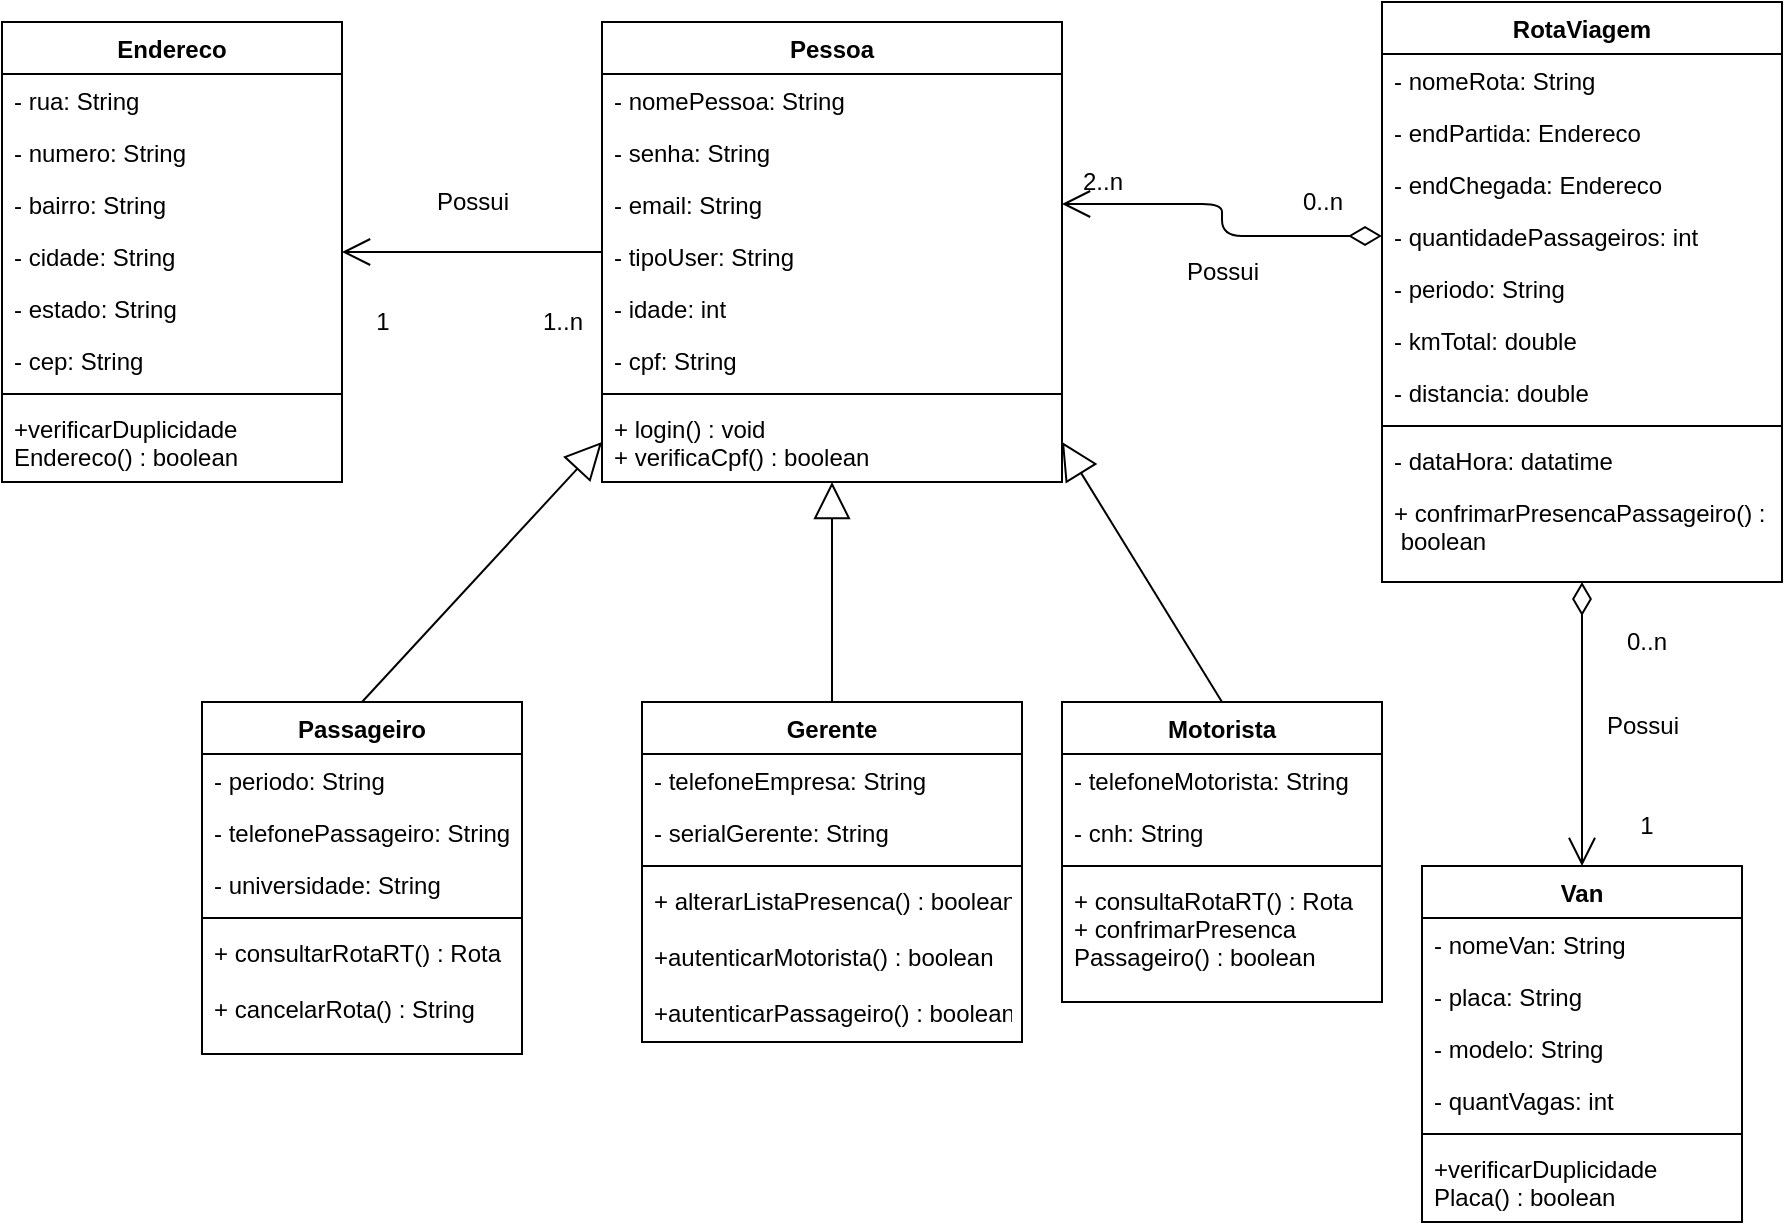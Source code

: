 <mxfile version="13.3.5" type="google"><diagram id="uwV7njx_Obdk5unX94uD" name="Page-1"><mxGraphModel dx="1422" dy="762" grid="1" gridSize="10" guides="1" tooltips="1" connect="1" arrows="1" fold="1" page="1" pageScale="1" pageWidth="1654" pageHeight="2336" math="0" shadow="0"><root><mxCell id="0"/><mxCell id="1" parent="0"/><mxCell id="aB8fBWrti3YY_W4qMNPv-84" value="" style="endArrow=block;endSize=16;endFill=0;html=1;exitX=0.5;exitY=0;exitDx=0;exitDy=0;gradientColor=none;" parent="1" source="aB8fBWrti3YY_W4qMNPv-76" target="aB8fBWrti3YY_W4qMNPv-7" edge="1"><mxGeometry width="160" relative="1" as="geometry"><mxPoint x="820" y="560" as="sourcePoint"/><mxPoint x="980" y="560" as="targetPoint"/></mxGeometry></mxCell><mxCell id="aB8fBWrti3YY_W4qMNPv-85" value="" style="endArrow=block;endSize=16;endFill=0;html=1;exitX=0.5;exitY=0;exitDx=0;exitDy=0;entryX=1;entryY=0.5;entryDx=0;entryDy=0;gradientColor=none;" parent="1" source="aB8fBWrti3YY_W4qMNPv-49" target="aB8fBWrti3YY_W4qMNPv-7" edge="1"><mxGeometry x="-0.146" y="-8" width="160" relative="1" as="geometry"><mxPoint x="820" y="560" as="sourcePoint"/><mxPoint x="980" y="560" as="targetPoint"/><mxPoint y="1" as="offset"/></mxGeometry></mxCell><mxCell id="aB8fBWrti3YY_W4qMNPv-86" value="" style="endArrow=block;endSize=16;endFill=0;html=1;exitX=0.5;exitY=0;exitDx=0;exitDy=0;entryX=0;entryY=0.5;entryDx=0;entryDy=0;gradientColor=none;" parent="1" source="aB8fBWrti3YY_W4qMNPv-69" target="aB8fBWrti3YY_W4qMNPv-7" edge="1"><mxGeometry width="160" relative="1" as="geometry"><mxPoint x="820" y="560" as="sourcePoint"/><mxPoint x="980" y="560" as="targetPoint"/></mxGeometry></mxCell><mxCell id="aB8fBWrti3YY_W4qMNPv-89" value="Possui" style="text;html=1;align=center;verticalAlign=middle;resizable=0;points=[];autosize=1;" parent="1" vertex="1"><mxGeometry x="580" y="440" width="50" height="20" as="geometry"/></mxCell><mxCell id="aB8fBWrti3YY_W4qMNPv-90" value="" style="endArrow=open;endFill=1;endSize=12;html=1;gradientColor=none;" parent="1" source="289Lm7kxIHQ-sluSuXJT-36" target="289Lm7kxIHQ-sluSuXJT-11" edge="1"><mxGeometry width="160" relative="1" as="geometry"><mxPoint x="820" y="690" as="sourcePoint"/><mxPoint x="980" y="690" as="targetPoint"/></mxGeometry></mxCell><mxCell id="aB8fBWrti3YY_W4qMNPv-91" value="1..n" style="text;html=1;align=center;verticalAlign=middle;resizable=0;points=[];autosize=1;" parent="1" vertex="1"><mxGeometry x="630" y="500" width="40" height="20" as="geometry"/></mxCell><mxCell id="aB8fBWrti3YY_W4qMNPv-92" value="1" style="text;html=1;align=center;verticalAlign=middle;resizable=0;points=[];autosize=1;" parent="1" vertex="1"><mxGeometry x="550" y="500" width="20" height="20" as="geometry"/></mxCell><mxCell id="aB8fBWrti3YY_W4qMNPv-104" value="Possui" style="text;html=1;align=center;verticalAlign=middle;resizable=0;points=[];autosize=1;" parent="1" vertex="1"><mxGeometry x="1165" y="702" width="50" height="20" as="geometry"/></mxCell><mxCell id="aB8fBWrti3YY_W4qMNPv-106" value="Possui" style="text;html=1;align=center;verticalAlign=middle;resizable=0;points=[];autosize=1;" parent="1" vertex="1"><mxGeometry x="955" y="475" width="50" height="20" as="geometry"/></mxCell><mxCell id="aB8fBWrti3YY_W4qMNPv-107" value="2..n" style="text;html=1;align=center;verticalAlign=middle;resizable=0;points=[];autosize=1;" parent="1" vertex="1"><mxGeometry x="900" y="430" width="40" height="20" as="geometry"/></mxCell><mxCell id="aB8fBWrti3YY_W4qMNPv-108" value="0..n" style="text;html=1;align=center;verticalAlign=middle;resizable=0;points=[];autosize=1;" parent="1" vertex="1"><mxGeometry x="1010" y="440" width="40" height="20" as="geometry"/></mxCell><mxCell id="aB8fBWrti3YY_W4qMNPv-111" value="0..n" style="text;html=1;align=center;verticalAlign=middle;resizable=0;points=[];autosize=1;" parent="1" vertex="1"><mxGeometry x="1172" y="660" width="40" height="20" as="geometry"/></mxCell><mxCell id="aB8fBWrti3YY_W4qMNPv-112" value="1&lt;br&gt;" style="text;html=1;align=center;verticalAlign=middle;resizable=0;points=[];autosize=1;" parent="1" vertex="1"><mxGeometry x="1182" y="752" width="20" height="20" as="geometry"/></mxCell><mxCell id="fzljfgsgTbaBpdMrb-og-1" value="" style="endArrow=open;html=1;endSize=12;startArrow=diamondThin;startSize=14;startFill=0;edgeStyle=orthogonalEdgeStyle;align=left;verticalAlign=bottom;entryX=0.5;entryY=0;entryDx=0;entryDy=0;" parent="1" source="fzljfgsgTbaBpdMrb-og-4" target="289Lm7kxIHQ-sluSuXJT-24" edge="1"><mxGeometry x="-1" y="3" relative="1" as="geometry"><mxPoint x="1160" y="650" as="sourcePoint"/><mxPoint x="1340" y="690" as="targetPoint"/></mxGeometry></mxCell><mxCell id="fzljfgsgTbaBpdMrb-og-2" value="" style="endArrow=open;html=1;endSize=12;startArrow=diamondThin;startSize=14;startFill=0;edgeStyle=orthogonalEdgeStyle;align=left;verticalAlign=bottom;entryX=1;entryY=0.5;entryDx=0;entryDy=0;gradientColor=none;" parent="1" source="fzljfgsgTbaBpdMrb-og-8" target="aB8fBWrti3YY_W4qMNPv-2" edge="1"><mxGeometry x="-1" y="3" relative="1" as="geometry"><mxPoint x="1070" y="517" as="sourcePoint"/><mxPoint x="1340" y="580" as="targetPoint"/></mxGeometry></mxCell><mxCell id="289Lm7kxIHQ-sluSuXJT-24" value="Van" style="swimlane;fontStyle=1;align=center;verticalAlign=top;childLayout=stackLayout;horizontal=1;startSize=26;horizontalStack=0;resizeParent=1;resizeParentMax=0;resizeLast=0;collapsible=1;marginBottom=0;gradientColor=none;" parent="1" vertex="1"><mxGeometry x="1080" y="782" width="160" height="178" as="geometry"/></mxCell><mxCell id="289Lm7kxIHQ-sluSuXJT-28" value="- nomeVan: String" style="text;strokeColor=none;fillColor=none;align=left;verticalAlign=top;spacingLeft=4;spacingRight=4;overflow=hidden;rotatable=0;points=[[0,0.5],[1,0.5]];portConstraint=eastwest;" parent="289Lm7kxIHQ-sluSuXJT-24" vertex="1"><mxGeometry y="26" width="160" height="26" as="geometry"/></mxCell><mxCell id="289Lm7kxIHQ-sluSuXJT-29" value="- placa: String&#10;" style="text;strokeColor=none;fillColor=none;align=left;verticalAlign=top;spacingLeft=4;spacingRight=4;overflow=hidden;rotatable=0;points=[[0,0.5],[1,0.5]];portConstraint=eastwest;" parent="289Lm7kxIHQ-sluSuXJT-24" vertex="1"><mxGeometry y="52" width="160" height="26" as="geometry"/></mxCell><mxCell id="289Lm7kxIHQ-sluSuXJT-30" value="- modelo: String" style="text;strokeColor=none;fillColor=none;align=left;verticalAlign=top;spacingLeft=4;spacingRight=4;overflow=hidden;rotatable=0;points=[[0,0.5],[1,0.5]];portConstraint=eastwest;" parent="289Lm7kxIHQ-sluSuXJT-24" vertex="1"><mxGeometry y="78" width="160" height="26" as="geometry"/></mxCell><mxCell id="289Lm7kxIHQ-sluSuXJT-34" value="- quantVagas: int&#10;" style="text;strokeColor=none;fillColor=none;align=left;verticalAlign=top;spacingLeft=4;spacingRight=4;overflow=hidden;rotatable=0;points=[[0,0.5],[1,0.5]];portConstraint=eastwest;" parent="289Lm7kxIHQ-sluSuXJT-24" vertex="1"><mxGeometry y="104" width="160" height="26" as="geometry"/></mxCell><mxCell id="289Lm7kxIHQ-sluSuXJT-31" value="" style="line;strokeWidth=1;fillColor=none;align=left;verticalAlign=middle;spacingTop=-1;spacingLeft=3;spacingRight=3;rotatable=0;labelPosition=right;points=[];portConstraint=eastwest;gradientColor=none;" parent="289Lm7kxIHQ-sluSuXJT-24" vertex="1"><mxGeometry y="130" width="160" height="8" as="geometry"/></mxCell><mxCell id="afjtY7o_CbcSbW79qGm0-13" value="+verificarDuplicidade&#10;Placa() : boolean" style="text;strokeColor=none;fillColor=none;align=left;verticalAlign=top;spacingLeft=4;spacingRight=4;overflow=hidden;rotatable=0;points=[[0,0.5],[1,0.5]];portConstraint=eastwest;" parent="289Lm7kxIHQ-sluSuXJT-24" vertex="1"><mxGeometry y="138" width="160" height="40" as="geometry"/></mxCell><mxCell id="aB8fBWrti3YY_W4qMNPv-49" value="Motorista" style="swimlane;fontStyle=1;align=center;verticalAlign=top;childLayout=stackLayout;horizontal=1;startSize=26;horizontalStack=0;resizeParent=1;resizeParentMax=0;resizeLast=0;collapsible=1;marginBottom=0;gradientColor=none;" parent="1" vertex="1"><mxGeometry x="900" y="700" width="160" height="150" as="geometry"/></mxCell><mxCell id="aB8fBWrti3YY_W4qMNPv-63" value="- telefoneMotorista: String" style="text;strokeColor=none;fillColor=none;align=left;verticalAlign=top;spacingLeft=4;spacingRight=4;overflow=hidden;rotatable=0;points=[[0,0.5],[1,0.5]];portConstraint=eastwest;" parent="aB8fBWrti3YY_W4qMNPv-49" vertex="1"><mxGeometry y="26" width="160" height="26" as="geometry"/></mxCell><mxCell id="aB8fBWrti3YY_W4qMNPv-64" value="- cnh: String" style="text;strokeColor=none;fillColor=none;align=left;verticalAlign=top;spacingLeft=4;spacingRight=4;overflow=hidden;rotatable=0;points=[[0,0.5],[1,0.5]];portConstraint=eastwest;" parent="aB8fBWrti3YY_W4qMNPv-49" vertex="1"><mxGeometry y="52" width="160" height="26" as="geometry"/></mxCell><mxCell id="aB8fBWrti3YY_W4qMNPv-67" value="" style="line;strokeWidth=1;fillColor=none;align=left;verticalAlign=middle;spacingTop=-1;spacingLeft=3;spacingRight=3;rotatable=0;labelPosition=right;points=[];portConstraint=eastwest;gradientColor=none;" parent="aB8fBWrti3YY_W4qMNPv-49" vertex="1"><mxGeometry y="78" width="160" height="8" as="geometry"/></mxCell><mxCell id="aB8fBWrti3YY_W4qMNPv-68" value="+ consultaRotaRT() : Rota&#10;+ confrimarPresenca&#10;Passageiro() : boolean" style="text;strokeColor=none;fillColor=none;align=left;verticalAlign=top;spacingLeft=4;spacingRight=4;overflow=hidden;rotatable=0;points=[[0,0.5],[1,0.5]];portConstraint=eastwest;" parent="aB8fBWrti3YY_W4qMNPv-49" vertex="1"><mxGeometry y="86" width="160" height="64" as="geometry"/></mxCell><mxCell id="aB8fBWrti3YY_W4qMNPv-69" value="Passageiro" style="swimlane;fontStyle=1;align=center;verticalAlign=top;childLayout=stackLayout;horizontal=1;startSize=26;horizontalStack=0;resizeParent=1;resizeParentMax=0;resizeLast=0;collapsible=1;marginBottom=0;gradientColor=none;" parent="1" vertex="1"><mxGeometry x="470" y="700" width="160" height="176" as="geometry"/></mxCell><mxCell id="aB8fBWrti3YY_W4qMNPv-72" value="- periodo: String" style="text;strokeColor=none;fillColor=none;align=left;verticalAlign=top;spacingLeft=4;spacingRight=4;overflow=hidden;rotatable=0;points=[[0,0.5],[1,0.5]];portConstraint=eastwest;" parent="aB8fBWrti3YY_W4qMNPv-69" vertex="1"><mxGeometry y="26" width="160" height="26" as="geometry"/></mxCell><mxCell id="fzljfgsgTbaBpdMrb-og-14" value="- telefonePassageiro: String" style="text;strokeColor=none;fillColor=none;align=left;verticalAlign=top;spacingLeft=4;spacingRight=4;overflow=hidden;rotatable=0;points=[[0,0.5],[1,0.5]];portConstraint=eastwest;" parent="aB8fBWrti3YY_W4qMNPv-69" vertex="1"><mxGeometry y="52" width="160" height="26" as="geometry"/></mxCell><mxCell id="aB8fBWrti3YY_W4qMNPv-73" value="- universidade: String" style="text;strokeColor=none;fillColor=none;align=left;verticalAlign=top;spacingLeft=4;spacingRight=4;overflow=hidden;rotatable=0;points=[[0,0.5],[1,0.5]];portConstraint=eastwest;" parent="aB8fBWrti3YY_W4qMNPv-69" vertex="1"><mxGeometry y="78" width="160" height="26" as="geometry"/></mxCell><mxCell id="aB8fBWrti3YY_W4qMNPv-74" value="" style="line;strokeWidth=1;fillColor=none;align=left;verticalAlign=middle;spacingTop=-1;spacingLeft=3;spacingRight=3;rotatable=0;labelPosition=right;points=[];portConstraint=eastwest;gradientColor=none;" parent="aB8fBWrti3YY_W4qMNPv-69" vertex="1"><mxGeometry y="104" width="160" height="8" as="geometry"/></mxCell><mxCell id="afjtY7o_CbcSbW79qGm0-1" value="+ consultarRotaRT() : Rota&#10;&#10;+ cancelarRota() : String&#10;" style="text;strokeColor=none;fillColor=none;align=left;verticalAlign=top;spacingLeft=4;spacingRight=4;overflow=hidden;rotatable=0;points=[[0,0.5],[1,0.5]];portConstraint=eastwest;" parent="aB8fBWrti3YY_W4qMNPv-69" vertex="1"><mxGeometry y="112" width="160" height="64" as="geometry"/></mxCell><mxCell id="aB8fBWrti3YY_W4qMNPv-76" value="Gerente" style="swimlane;fontStyle=1;align=center;verticalAlign=top;childLayout=stackLayout;horizontal=1;startSize=26;horizontalStack=0;resizeParent=1;resizeParentMax=0;resizeLast=0;collapsible=1;marginBottom=0;gradientColor=none;" parent="1" vertex="1"><mxGeometry x="690" y="700" width="190" height="170" as="geometry"/></mxCell><mxCell id="aB8fBWrti3YY_W4qMNPv-81" value="- telefoneEmpresa: String" style="text;strokeColor=none;fillColor=none;align=left;verticalAlign=top;spacingLeft=4;spacingRight=4;overflow=hidden;rotatable=0;points=[[0,0.5],[1,0.5]];portConstraint=eastwest;" parent="aB8fBWrti3YY_W4qMNPv-76" vertex="1"><mxGeometry y="26" width="190" height="26" as="geometry"/></mxCell><mxCell id="aB8fBWrti3YY_W4qMNPv-82" value="- serialGerente: String" style="text;strokeColor=none;fillColor=none;align=left;verticalAlign=top;spacingLeft=4;spacingRight=4;overflow=hidden;rotatable=0;points=[[0,0.5],[1,0.5]];portConstraint=eastwest;" parent="aB8fBWrti3YY_W4qMNPv-76" vertex="1"><mxGeometry y="52" width="190" height="26" as="geometry"/></mxCell><mxCell id="aB8fBWrti3YY_W4qMNPv-79" value="" style="line;strokeWidth=1;fillColor=none;align=left;verticalAlign=middle;spacingTop=-1;spacingLeft=3;spacingRight=3;rotatable=0;labelPosition=right;points=[];portConstraint=eastwest;gradientColor=none;" parent="aB8fBWrti3YY_W4qMNPv-76" vertex="1"><mxGeometry y="78" width="190" height="8" as="geometry"/></mxCell><mxCell id="afjtY7o_CbcSbW79qGm0-7" value="+ alterarListaPresenca() : boolean&#10;&#10;+autenticarMotorista() : boolean&#10;&#10;+autenticarPassageiro() : boolean" style="text;strokeColor=none;fillColor=none;align=left;verticalAlign=top;spacingLeft=4;spacingRight=4;overflow=hidden;rotatable=0;points=[[0,0.5],[1,0.5]];portConstraint=eastwest;" parent="aB8fBWrti3YY_W4qMNPv-76" vertex="1"><mxGeometry y="86" width="190" height="84" as="geometry"/></mxCell><mxCell id="289Lm7kxIHQ-sluSuXJT-36" value="Pessoa" style="swimlane;fontStyle=1;align=center;verticalAlign=top;childLayout=stackLayout;horizontal=1;startSize=26;horizontalStack=0;resizeParent=1;resizeParentMax=0;resizeLast=0;collapsible=1;marginBottom=0;" parent="1" vertex="1"><mxGeometry x="670" y="360" width="230" height="230" as="geometry"/></mxCell><mxCell id="289Lm7kxIHQ-sluSuXJT-40" value="- nomePessoa: String" style="text;strokeColor=none;fillColor=none;align=left;verticalAlign=top;spacingLeft=4;spacingRight=4;overflow=hidden;rotatable=0;points=[[0,0.5],[1,0.5]];portConstraint=eastwest;" parent="289Lm7kxIHQ-sluSuXJT-36" vertex="1"><mxGeometry y="26" width="230" height="26" as="geometry"/></mxCell><mxCell id="289Lm7kxIHQ-sluSuXJT-47" value="- senha: String" style="text;strokeColor=none;fillColor=none;align=left;verticalAlign=top;spacingLeft=4;spacingRight=4;overflow=hidden;rotatable=0;points=[[0,0.5],[1,0.5]];portConstraint=eastwest;" parent="289Lm7kxIHQ-sluSuXJT-36" vertex="1"><mxGeometry y="52" width="230" height="26" as="geometry"/></mxCell><mxCell id="aB8fBWrti3YY_W4qMNPv-2" value="- email: String" style="text;strokeColor=none;fillColor=none;align=left;verticalAlign=top;spacingLeft=4;spacingRight=4;overflow=hidden;rotatable=0;points=[[0,0.5],[1,0.5]];portConstraint=eastwest;" parent="289Lm7kxIHQ-sluSuXJT-36" vertex="1"><mxGeometry y="78" width="230" height="26" as="geometry"/></mxCell><mxCell id="aB8fBWrti3YY_W4qMNPv-3" value="- tipoUser: String" style="text;strokeColor=none;fillColor=none;align=left;verticalAlign=top;spacingLeft=4;spacingRight=4;overflow=hidden;rotatable=0;points=[[0,0.5],[1,0.5]];portConstraint=eastwest;" parent="289Lm7kxIHQ-sluSuXJT-36" vertex="1"><mxGeometry y="104" width="230" height="26" as="geometry"/></mxCell><mxCell id="289Lm7kxIHQ-sluSuXJT-48" value="- idade: int" style="text;strokeColor=none;fillColor=none;align=left;verticalAlign=top;spacingLeft=4;spacingRight=4;overflow=hidden;rotatable=0;points=[[0,0.5],[1,0.5]];portConstraint=eastwest;" parent="289Lm7kxIHQ-sluSuXJT-36" vertex="1"><mxGeometry y="130" width="230" height="26" as="geometry"/></mxCell><mxCell id="289Lm7kxIHQ-sluSuXJT-50" value="- cpf: String" style="text;strokeColor=none;fillColor=none;align=left;verticalAlign=top;spacingLeft=4;spacingRight=4;overflow=hidden;rotatable=0;points=[[0,0.5],[1,0.5]];portConstraint=eastwest;" parent="289Lm7kxIHQ-sluSuXJT-36" vertex="1"><mxGeometry y="156" width="230" height="26" as="geometry"/></mxCell><mxCell id="289Lm7kxIHQ-sluSuXJT-43" value="" style="line;strokeWidth=1;fillColor=none;align=left;verticalAlign=middle;spacingTop=-1;spacingLeft=3;spacingRight=3;rotatable=0;labelPosition=right;points=[];portConstraint=eastwest;gradientColor=none;" parent="289Lm7kxIHQ-sluSuXJT-36" vertex="1"><mxGeometry y="182" width="230" height="8" as="geometry"/></mxCell><mxCell id="aB8fBWrti3YY_W4qMNPv-7" value="+ login() : void&#10;+ verificaCpf() : boolean" style="text;strokeColor=none;fillColor=none;align=left;verticalAlign=top;spacingLeft=4;spacingRight=4;overflow=hidden;rotatable=0;points=[[0,0.5],[1,0.5]];portConstraint=eastwest;" parent="289Lm7kxIHQ-sluSuXJT-36" vertex="1"><mxGeometry y="190" width="230" height="40" as="geometry"/></mxCell><mxCell id="fzljfgsgTbaBpdMrb-og-4" value="RotaViagem" style="swimlane;fontStyle=1;align=center;verticalAlign=top;childLayout=stackLayout;horizontal=1;startSize=26;horizontalStack=0;resizeParent=1;resizeParentMax=0;resizeLast=0;collapsible=1;marginBottom=0;" parent="1" vertex="1"><mxGeometry x="1060" y="350" width="200" height="290" as="geometry"/></mxCell><mxCell id="fzljfgsgTbaBpdMrb-og-5" value="- nomeRota: String" style="text;strokeColor=none;fillColor=none;align=left;verticalAlign=top;spacingLeft=4;spacingRight=4;overflow=hidden;rotatable=0;points=[[0,0.5],[1,0.5]];portConstraint=eastwest;" parent="fzljfgsgTbaBpdMrb-og-4" vertex="1"><mxGeometry y="26" width="200" height="26" as="geometry"/></mxCell><mxCell id="fzljfgsgTbaBpdMrb-og-6" value="- endPartida: Endereco" style="text;strokeColor=none;fillColor=none;align=left;verticalAlign=top;spacingLeft=4;spacingRight=4;overflow=hidden;rotatable=0;points=[[0,0.5],[1,0.5]];portConstraint=eastwest;" parent="fzljfgsgTbaBpdMrb-og-4" vertex="1"><mxGeometry y="52" width="200" height="26" as="geometry"/></mxCell><mxCell id="fzljfgsgTbaBpdMrb-og-7" value="- endChegada: Endereco" style="text;strokeColor=none;fillColor=none;align=left;verticalAlign=top;spacingLeft=4;spacingRight=4;overflow=hidden;rotatable=0;points=[[0,0.5],[1,0.5]];portConstraint=eastwest;" parent="fzljfgsgTbaBpdMrb-og-4" vertex="1"><mxGeometry y="78" width="200" height="26" as="geometry"/></mxCell><mxCell id="fzljfgsgTbaBpdMrb-og-8" value="- quantidadePassageiros: int" style="text;strokeColor=none;fillColor=none;align=left;verticalAlign=top;spacingLeft=4;spacingRight=4;overflow=hidden;rotatable=0;points=[[0,0.5],[1,0.5]];portConstraint=eastwest;" parent="fzljfgsgTbaBpdMrb-og-4" vertex="1"><mxGeometry y="104" width="200" height="26" as="geometry"/></mxCell><mxCell id="fzljfgsgTbaBpdMrb-og-9" value="- periodo: String" style="text;strokeColor=none;fillColor=none;align=left;verticalAlign=top;spacingLeft=4;spacingRight=4;overflow=hidden;rotatable=0;points=[[0,0.5],[1,0.5]];portConstraint=eastwest;" parent="fzljfgsgTbaBpdMrb-og-4" vertex="1"><mxGeometry y="130" width="200" height="26" as="geometry"/></mxCell><mxCell id="fzljfgsgTbaBpdMrb-og-10" value="- kmTotal: double" style="text;strokeColor=none;fillColor=none;align=left;verticalAlign=top;spacingLeft=4;spacingRight=4;overflow=hidden;rotatable=0;points=[[0,0.5],[1,0.5]];portConstraint=eastwest;" parent="fzljfgsgTbaBpdMrb-og-4" vertex="1"><mxGeometry y="156" width="200" height="26" as="geometry"/></mxCell><mxCell id="fzljfgsgTbaBpdMrb-og-11" value="- distancia: double" style="text;strokeColor=none;fillColor=none;align=left;verticalAlign=top;spacingLeft=4;spacingRight=4;overflow=hidden;rotatable=0;points=[[0,0.5],[1,0.5]];portConstraint=eastwest;" parent="fzljfgsgTbaBpdMrb-og-4" vertex="1"><mxGeometry y="182" width="200" height="26" as="geometry"/></mxCell><mxCell id="fzljfgsgTbaBpdMrb-og-13" value="" style="line;strokeWidth=1;fillColor=none;align=left;verticalAlign=middle;spacingTop=-1;spacingLeft=3;spacingRight=3;rotatable=0;labelPosition=right;points=[];portConstraint=eastwest;" parent="fzljfgsgTbaBpdMrb-og-4" vertex="1"><mxGeometry y="208" width="200" height="8" as="geometry"/></mxCell><mxCell id="fzljfgsgTbaBpdMrb-og-12" value="- dataHora: datatime" style="text;strokeColor=none;fillColor=none;align=left;verticalAlign=top;spacingLeft=4;spacingRight=4;overflow=hidden;rotatable=0;points=[[0,0.5],[1,0.5]];portConstraint=eastwest;" parent="fzljfgsgTbaBpdMrb-og-4" vertex="1"><mxGeometry y="216" width="200" height="26" as="geometry"/></mxCell><mxCell id="afjtY7o_CbcSbW79qGm0-11" value="+ confrimarPresencaPassageiro() :&#10; boolean" style="text;strokeColor=none;fillColor=none;align=left;verticalAlign=top;spacingLeft=4;spacingRight=4;overflow=hidden;rotatable=0;points=[[0,0.5],[1,0.5]];portConstraint=eastwest;" parent="fzljfgsgTbaBpdMrb-og-4" vertex="1"><mxGeometry y="242" width="200" height="48" as="geometry"/></mxCell><mxCell id="289Lm7kxIHQ-sluSuXJT-11" value="Endereco" style="swimlane;fontStyle=1;align=center;verticalAlign=top;childLayout=stackLayout;horizontal=1;startSize=26;horizontalStack=0;resizeParent=1;resizeParentMax=0;resizeLast=0;collapsible=1;marginBottom=0;" parent="1" vertex="1"><mxGeometry x="370" y="360" width="170" height="230" as="geometry"/></mxCell><mxCell id="289Lm7kxIHQ-sluSuXJT-13" value="- rua: String" style="text;strokeColor=none;fillColor=none;align=left;verticalAlign=top;spacingLeft=4;spacingRight=4;overflow=hidden;rotatable=0;points=[[0,0.5],[1,0.5]];portConstraint=eastwest;" parent="289Lm7kxIHQ-sluSuXJT-11" vertex="1"><mxGeometry y="26" width="170" height="26" as="geometry"/></mxCell><mxCell id="289Lm7kxIHQ-sluSuXJT-22" value="- numero: String" style="text;strokeColor=none;fillColor=none;align=left;verticalAlign=top;spacingLeft=4;spacingRight=4;overflow=hidden;rotatable=0;points=[[0,0.5],[1,0.5]];portConstraint=eastwest;" parent="289Lm7kxIHQ-sluSuXJT-11" vertex="1"><mxGeometry y="52" width="170" height="26" as="geometry"/></mxCell><mxCell id="289Lm7kxIHQ-sluSuXJT-14" value="- bairro: String" style="text;strokeColor=none;fillColor=none;align=left;verticalAlign=top;spacingLeft=4;spacingRight=4;overflow=hidden;rotatable=0;points=[[0,0.5],[1,0.5]];portConstraint=eastwest;" parent="289Lm7kxIHQ-sluSuXJT-11" vertex="1"><mxGeometry y="78" width="170" height="26" as="geometry"/></mxCell><mxCell id="289Lm7kxIHQ-sluSuXJT-15" value="- cidade: String " style="text;strokeColor=none;fillColor=none;align=left;verticalAlign=top;spacingLeft=4;spacingRight=4;overflow=hidden;rotatable=0;points=[[0,0.5],[1,0.5]];portConstraint=eastwest;" parent="289Lm7kxIHQ-sluSuXJT-11" vertex="1"><mxGeometry y="104" width="170" height="26" as="geometry"/></mxCell><mxCell id="289Lm7kxIHQ-sluSuXJT-17" value="- estado: String " style="text;strokeColor=none;fillColor=none;align=left;verticalAlign=top;spacingLeft=4;spacingRight=4;overflow=hidden;rotatable=0;points=[[0,0.5],[1,0.5]];portConstraint=eastwest;" parent="289Lm7kxIHQ-sluSuXJT-11" vertex="1"><mxGeometry y="130" width="170" height="26" as="geometry"/></mxCell><mxCell id="aB8fBWrti3YY_W4qMNPv-15" value="- cep: String" style="text;strokeColor=none;fillColor=none;align=left;verticalAlign=top;spacingLeft=4;spacingRight=4;overflow=hidden;rotatable=0;points=[[0,0.5],[1,0.5]];portConstraint=eastwest;" parent="289Lm7kxIHQ-sluSuXJT-11" vertex="1"><mxGeometry y="156" width="170" height="26" as="geometry"/></mxCell><mxCell id="289Lm7kxIHQ-sluSuXJT-18" value="" style="line;strokeWidth=1;fillColor=none;align=left;verticalAlign=middle;spacingTop=-1;spacingLeft=3;spacingRight=3;rotatable=0;labelPosition=right;points=[];portConstraint=eastwest;gradientColor=none;" parent="289Lm7kxIHQ-sluSuXJT-11" vertex="1"><mxGeometry y="182" width="170" height="8" as="geometry"/></mxCell><mxCell id="afjtY7o_CbcSbW79qGm0-12" value="+verificarDuplicidade&#10;Endereco() : boolean" style="text;strokeColor=none;fillColor=none;align=left;verticalAlign=top;spacingLeft=4;spacingRight=4;overflow=hidden;rotatable=0;points=[[0,0.5],[1,0.5]];portConstraint=eastwest;" parent="289Lm7kxIHQ-sluSuXJT-11" vertex="1"><mxGeometry y="190" width="170" height="40" as="geometry"/></mxCell></root></mxGraphModel></diagram></mxfile>